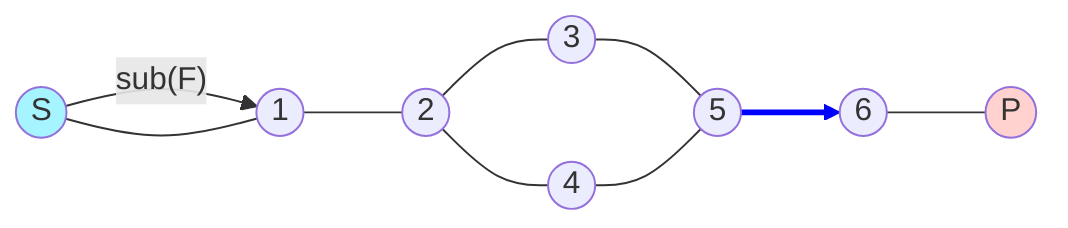graph LR
%% Styling
S((S))
1((1))
2((2))
3((3))
4((4))
5((5))
6((6))
P((P))
style S fill:#a5f4ff
style P fill:#ffd2cf

%% Annotations
S -->|"sub(F)"| 1

%% Basic graph layout
S --- 1
1 --- 2
2 --- 3
2 --- 4
3 --- 5
4 --- 5
5 --> 6
6 --- P

%% Link styles
linkStyle 7 fill:none,stroke-width:3px,stroke:#00f